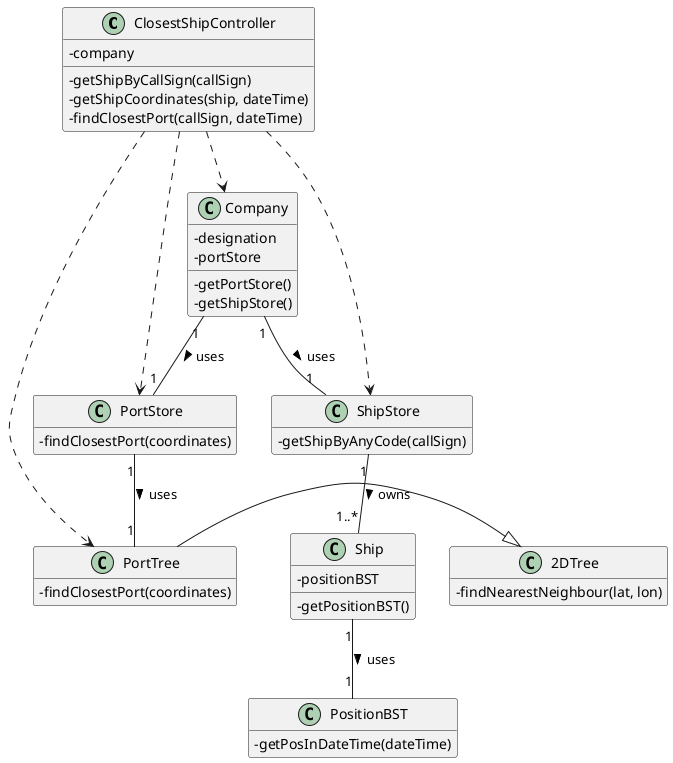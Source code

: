 @startuml

hide empty methods
hide empty attributes
'left to right direction
skinparam classAttributeIconSize 0

class ClosestShipController {
-company
-getShipByCallSign(callSign)
-getShipCoordinates(ship, dateTime)
-findClosestPort(callSign, dateTime)
}

class Ship {
-positionBST
-getPositionBST()
}

class ShipStore {
-getShipByAnyCode(callSign)
}

class PositionBST {
-getPosInDateTime(dateTime)
}

class Company {
- designation
- portStore
- getPortStore()
-getShipStore()
}

class PortStore {
- findClosestPort(coordinates)
}

class PortTree {
- findClosestPort(coordinates)
}

class 2DTree{
-findNearestNeighbour(lat, lon)
}

Company "1" -- "1" PortStore : uses >
Company "1" -- "1" ShipStore : uses >
ShipStore "1" -- "1..*" Ship : owns >
Ship "1" -- "1" PositionBST : uses >
PortStore "1" -- "1" PortTree : uses >
ClosestShipController ..> Company
ClosestShipController ..> PortTree
ClosestShipController ..> PortStore
ClosestShipController ..> ShipStore

PortTree -|> 2DTree



@enduml